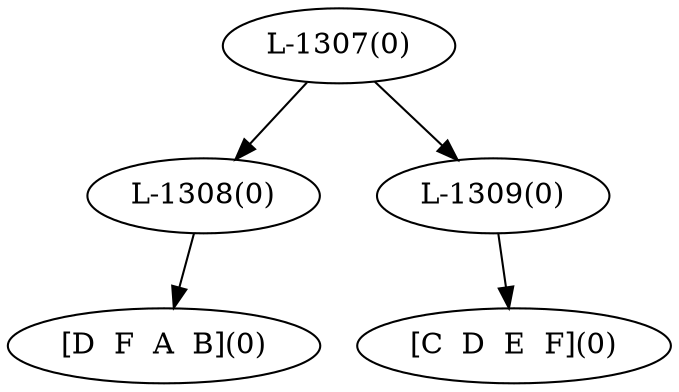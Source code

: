digraph sample{
"L-1308(0)"->"[D  F  A  B](0)"
"L-1309(0)"->"[C  D  E  F](0)"
"L-1307(0)"->"L-1308(0)"
"L-1307(0)"->"L-1309(0)"
{rank = min; "L-1307(0)"}
{rank = same; "L-1308(0)"; "L-1309(0)";}
{rank = max; "[C  D  E  F](0)"; "[D  F  A  B](0)";}
}